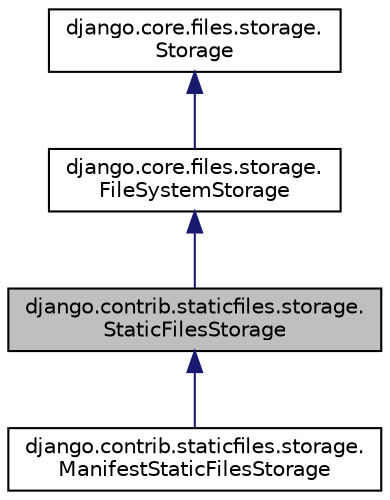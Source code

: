 digraph "django.contrib.staticfiles.storage.StaticFilesStorage"
{
 // LATEX_PDF_SIZE
  edge [fontname="Helvetica",fontsize="10",labelfontname="Helvetica",labelfontsize="10"];
  node [fontname="Helvetica",fontsize="10",shape=record];
  Node1 [label="django.contrib.staticfiles.storage.\lStaticFilesStorage",height=0.2,width=0.4,color="black", fillcolor="grey75", style="filled", fontcolor="black",tooltip=" "];
  Node2 -> Node1 [dir="back",color="midnightblue",fontsize="10",style="solid",fontname="Helvetica"];
  Node2 [label="django.core.files.storage.\lFileSystemStorage",height=0.2,width=0.4,color="black", fillcolor="white", style="filled",URL="$classdjango_1_1core_1_1files_1_1storage_1_1_file_system_storage.html",tooltip=" "];
  Node3 -> Node2 [dir="back",color="midnightblue",fontsize="10",style="solid",fontname="Helvetica"];
  Node3 [label="django.core.files.storage.\lStorage",height=0.2,width=0.4,color="black", fillcolor="white", style="filled",URL="$classdjango_1_1core_1_1files_1_1storage_1_1_storage.html",tooltip=" "];
  Node1 -> Node4 [dir="back",color="midnightblue",fontsize="10",style="solid",fontname="Helvetica"];
  Node4 [label="django.contrib.staticfiles.storage.\lManifestStaticFilesStorage",height=0.2,width=0.4,color="black", fillcolor="white", style="filled",URL="$classdjango_1_1contrib_1_1staticfiles_1_1storage_1_1_manifest_static_files_storage.html",tooltip=" "];
}
